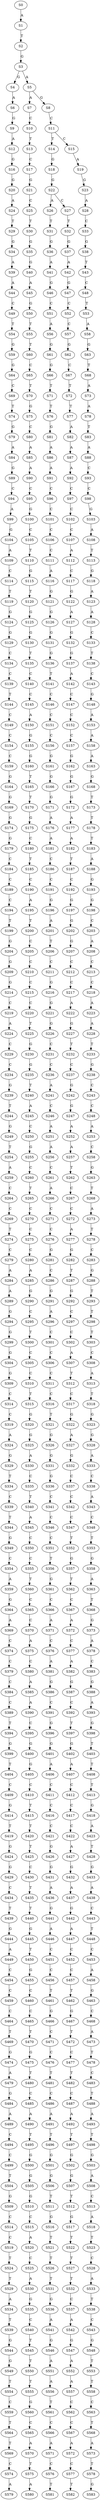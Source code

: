 strict digraph  {
	S0 -> S1 [ label = A ];
	S1 -> S2 [ label = T ];
	S2 -> S3 [ label = G ];
	S3 -> S4 [ label = G ];
	S3 -> S5 [ label = A ];
	S4 -> S6 [ label = A ];
	S5 -> S7 [ label = A ];
	S5 -> S8 [ label = G ];
	S6 -> S9 [ label = G ];
	S7 -> S10 [ label = C ];
	S8 -> S11 [ label = C ];
	S9 -> S12 [ label = A ];
	S10 -> S13 [ label = T ];
	S11 -> S14 [ label = T ];
	S11 -> S15 [ label = C ];
	S12 -> S16 [ label = G ];
	S13 -> S17 [ label = C ];
	S14 -> S18 [ label = G ];
	S15 -> S19 [ label = A ];
	S16 -> S20 [ label = G ];
	S17 -> S21 [ label = G ];
	S18 -> S22 [ label = G ];
	S19 -> S23 [ label = G ];
	S20 -> S24 [ label = A ];
	S21 -> S25 [ label = C ];
	S22 -> S26 [ label = A ];
	S22 -> S27 [ label = C ];
	S23 -> S28 [ label = A ];
	S24 -> S29 [ label = T ];
	S25 -> S30 [ label = T ];
	S26 -> S31 [ label = T ];
	S27 -> S32 [ label = T ];
	S28 -> S33 [ label = C ];
	S29 -> S34 [ label = G ];
	S30 -> S35 [ label = G ];
	S31 -> S36 [ label = G ];
	S32 -> S37 [ label = G ];
	S33 -> S38 [ label = G ];
	S34 -> S39 [ label = A ];
	S35 -> S40 [ label = G ];
	S36 -> S41 [ label = A ];
	S37 -> S42 [ label = A ];
	S38 -> S43 [ label = T ];
	S39 -> S44 [ label = A ];
	S40 -> S45 [ label = A ];
	S41 -> S46 [ label = G ];
	S42 -> S47 [ label = G ];
	S43 -> S48 [ label = C ];
	S44 -> S49 [ label = C ];
	S45 -> S50 [ label = G ];
	S46 -> S51 [ label = C ];
	S47 -> S52 [ label = C ];
	S48 -> S53 [ label = T ];
	S49 -> S54 [ label = T ];
	S50 -> S55 [ label = T ];
	S51 -> S56 [ label = A ];
	S52 -> S57 [ label = C ];
	S53 -> S58 [ label = A ];
	S54 -> S59 [ label = G ];
	S55 -> S60 [ label = T ];
	S56 -> S61 [ label = G ];
	S57 -> S62 [ label = G ];
	S58 -> S63 [ label = G ];
	S59 -> S64 [ label = G ];
	S60 -> S65 [ label = C ];
	S61 -> S66 [ label = G ];
	S62 -> S67 [ label = C ];
	S63 -> S68 [ label = T ];
	S64 -> S69 [ label = C ];
	S65 -> S70 [ label = T ];
	S66 -> S71 [ label = T ];
	S67 -> S72 [ label = T ];
	S68 -> S73 [ label = A ];
	S69 -> S74 [ label = T ];
	S70 -> S75 [ label = G ];
	S71 -> S76 [ label = T ];
	S72 -> S77 [ label = T ];
	S73 -> S78 [ label = A ];
	S74 -> S79 [ label = G ];
	S75 -> S80 [ label = C ];
	S76 -> S81 [ label = G ];
	S77 -> S82 [ label = A ];
	S78 -> S83 [ label = T ];
	S79 -> S84 [ label = A ];
	S80 -> S85 [ label = A ];
	S81 -> S86 [ label = A ];
	S82 -> S87 [ label = A ];
	S83 -> S88 [ label = A ];
	S84 -> S89 [ label = G ];
	S85 -> S90 [ label = A ];
	S86 -> S91 [ label = A ];
	S87 -> S92 [ label = A ];
	S88 -> S93 [ label = C ];
	S89 -> S94 [ label = C ];
	S90 -> S95 [ label = C ];
	S91 -> S96 [ label = C ];
	S92 -> S97 [ label = C ];
	S93 -> S98 [ label = C ];
	S94 -> S99 [ label = A ];
	S95 -> S100 [ label = G ];
	S96 -> S101 [ label = C ];
	S97 -> S102 [ label = C ];
	S98 -> S103 [ label = G ];
	S99 -> S104 [ label = G ];
	S100 -> S105 [ label = C ];
	S101 -> S106 [ label = C ];
	S102 -> S107 [ label = C ];
	S103 -> S108 [ label = A ];
	S104 -> S109 [ label = A ];
	S105 -> S110 [ label = T ];
	S106 -> S111 [ label = C ];
	S107 -> S112 [ label = A ];
	S108 -> S113 [ label = T ];
	S109 -> S114 [ label = C ];
	S110 -> S115 [ label = G ];
	S111 -> S116 [ label = A ];
	S112 -> S117 [ label = C ];
	S113 -> S118 [ label = G ];
	S114 -> S119 [ label = T ];
	S115 -> S120 [ label = T ];
	S116 -> S121 [ label = G ];
	S117 -> S122 [ label = G ];
	S118 -> S123 [ label = A ];
	S119 -> S124 [ label = G ];
	S120 -> S125 [ label = G ];
	S121 -> S126 [ label = G ];
	S122 -> S127 [ label = A ];
	S123 -> S128 [ label = A ];
	S124 -> S129 [ label = G ];
	S125 -> S130 [ label = G ];
	S126 -> S131 [ label = G ];
	S127 -> S132 [ label = G ];
	S128 -> S133 [ label = C ];
	S129 -> S134 [ label = C ];
	S130 -> S135 [ label = T ];
	S131 -> S136 [ label = G ];
	S132 -> S137 [ label = G ];
	S133 -> S138 [ label = T ];
	S134 -> S139 [ label = C ];
	S135 -> S140 [ label = C ];
	S136 -> S141 [ label = T ];
	S137 -> S142 [ label = A ];
	S138 -> S143 [ label = C ];
	S139 -> S144 [ label = T ];
	S140 -> S145 [ label = C ];
	S141 -> S146 [ label = C ];
	S142 -> S147 [ label = C ];
	S143 -> S148 [ label = G ];
	S144 -> S149 [ label = C ];
	S145 -> S150 [ label = A ];
	S146 -> S151 [ label = C ];
	S147 -> S152 [ label = C ];
	S148 -> S153 [ label = A ];
	S149 -> S154 [ label = C ];
	S150 -> S155 [ label = G ];
	S151 -> S156 [ label = C ];
	S152 -> S157 [ label = C ];
	S153 -> S158 [ label = A ];
	S154 -> S159 [ label = C ];
	S155 -> S160 [ label = G ];
	S156 -> S161 [ label = G ];
	S157 -> S162 [ label = G ];
	S158 -> S163 [ label = A ];
	S159 -> S164 [ label = G ];
	S160 -> S165 [ label = T ];
	S161 -> S166 [ label = G ];
	S162 -> S167 [ label = G ];
	S163 -> S168 [ label = G ];
	S164 -> S169 [ label = G ];
	S165 -> S170 [ label = T ];
	S166 -> S171 [ label = G ];
	S167 -> S172 [ label = G ];
	S168 -> S173 [ label = T ];
	S169 -> S174 [ label = G ];
	S170 -> S175 [ label = G ];
	S171 -> S176 [ label = A ];
	S172 -> S177 [ label = A ];
	S173 -> S178 [ label = T ];
	S174 -> S179 [ label = G ];
	S175 -> S180 [ label = C ];
	S176 -> S181 [ label = A ];
	S177 -> S182 [ label = A ];
	S178 -> S183 [ label = T ];
	S179 -> S184 [ label = C ];
	S180 -> S185 [ label = T ];
	S181 -> S186 [ label = C ];
	S182 -> S187 [ label = T ];
	S183 -> S188 [ label = A ];
	S184 -> S189 [ label = C ];
	S185 -> S190 [ label = C ];
	S186 -> S191 [ label = C ];
	S187 -> S192 [ label = C ];
	S188 -> S193 [ label = G ];
	S189 -> S194 [ label = C ];
	S190 -> S195 [ label = A ];
	S191 -> S196 [ label = G ];
	S192 -> S197 [ label = G ];
	S193 -> S198 [ label = G ];
	S194 -> S199 [ label = T ];
	S195 -> S200 [ label = T ];
	S196 -> S201 [ label = A ];
	S197 -> S202 [ label = G ];
	S198 -> S203 [ label = C ];
	S199 -> S204 [ label = G ];
	S200 -> S205 [ label = C ];
	S201 -> S206 [ label = T ];
	S202 -> S207 [ label = G ];
	S203 -> S208 [ label = A ];
	S204 -> S209 [ label = G ];
	S205 -> S210 [ label = C ];
	S206 -> S211 [ label = C ];
	S207 -> S212 [ label = C ];
	S208 -> S213 [ label = C ];
	S209 -> S214 [ label = G ];
	S210 -> S215 [ label = C ];
	S211 -> S216 [ label = G ];
	S212 -> S217 [ label = C ];
	S213 -> S218 [ label = C ];
	S214 -> S219 [ label = C ];
	S215 -> S220 [ label = C ];
	S216 -> S221 [ label = G ];
	S217 -> S222 [ label = A ];
	S218 -> S223 [ label = A ];
	S219 -> S224 [ label = A ];
	S220 -> S225 [ label = T ];
	S221 -> S226 [ label = G ];
	S222 -> S227 [ label = G ];
	S223 -> S228 [ label = A ];
	S224 -> S229 [ label = C ];
	S225 -> S230 [ label = G ];
	S226 -> S231 [ label = C ];
	S227 -> S232 [ label = T ];
	S228 -> S233 [ label = T ];
	S229 -> S234 [ label = C ];
	S230 -> S235 [ label = G ];
	S231 -> S236 [ label = C ];
	S232 -> S237 [ label = C ];
	S233 -> S238 [ label = G ];
	S234 -> S239 [ label = G ];
	S235 -> S240 [ label = T ];
	S236 -> S241 [ label = A ];
	S237 -> S242 [ label = G ];
	S238 -> S243 [ label = C ];
	S239 -> S244 [ label = T ];
	S240 -> S245 [ label = A ];
	S241 -> S246 [ label = C ];
	S242 -> S247 [ label = G ];
	S243 -> S248 [ label = C ];
	S244 -> S249 [ label = G ];
	S245 -> S250 [ label = C ];
	S246 -> S251 [ label = A ];
	S247 -> S252 [ label = A ];
	S248 -> S253 [ label = A ];
	S249 -> S254 [ label = T ];
	S250 -> S255 [ label = G ];
	S251 -> S256 [ label = A ];
	S252 -> S257 [ label = A ];
	S253 -> S258 [ label = C ];
	S254 -> S259 [ label = A ];
	S255 -> S260 [ label = C ];
	S256 -> S261 [ label = C ];
	S257 -> S262 [ label = T ];
	S258 -> S263 [ label = G ];
	S259 -> S264 [ label = C ];
	S260 -> S265 [ label = T ];
	S261 -> S266 [ label = A ];
	S262 -> S267 [ label = C ];
	S263 -> S268 [ label = T ];
	S264 -> S269 [ label = C ];
	S265 -> S270 [ label = C ];
	S266 -> S271 [ label = C ];
	S267 -> S272 [ label = C ];
	S268 -> S273 [ label = A ];
	S269 -> S274 [ label = T ];
	S270 -> S275 [ label = C ];
	S271 -> S276 [ label = C ];
	S272 -> S277 [ label = A ];
	S273 -> S278 [ label = T ];
	S274 -> S279 [ label = C ];
	S275 -> S280 [ label = C ];
	S276 -> S281 [ label = G ];
	S277 -> S282 [ label = G ];
	S278 -> S283 [ label = C ];
	S279 -> S284 [ label = A ];
	S280 -> S285 [ label = A ];
	S281 -> S286 [ label = C ];
	S282 -> S287 [ label = T ];
	S283 -> S288 [ label = G ];
	S284 -> S289 [ label = A ];
	S285 -> S290 [ label = G ];
	S286 -> S291 [ label = G ];
	S287 -> S292 [ label = G ];
	S288 -> S293 [ label = T ];
	S289 -> S294 [ label = G ];
	S290 -> S295 [ label = C ];
	S291 -> S296 [ label = A ];
	S292 -> S297 [ label = C ];
	S293 -> S298 [ label = T ];
	S294 -> S299 [ label = G ];
	S295 -> S300 [ label = T ];
	S296 -> S301 [ label = C ];
	S297 -> S302 [ label = C ];
	S298 -> S303 [ label = T ];
	S299 -> S304 [ label = G ];
	S300 -> S305 [ label = C ];
	S301 -> S306 [ label = C ];
	S302 -> S307 [ label = A ];
	S303 -> S308 [ label = C ];
	S304 -> S309 [ label = G ];
	S305 -> S310 [ label = C ];
	S306 -> S311 [ label = C ];
	S307 -> S312 [ label = T ];
	S308 -> S313 [ label = A ];
	S309 -> S314 [ label = C ];
	S310 -> S315 [ label = T ];
	S311 -> S316 [ label = C ];
	S312 -> S317 [ label = C ];
	S313 -> S318 [ label = T ];
	S314 -> S319 [ label = C ];
	S315 -> S320 [ label = G ];
	S316 -> S321 [ label = T ];
	S317 -> S322 [ label = G ];
	S318 -> S323 [ label = G ];
	S319 -> S324 [ label = A ];
	S320 -> S325 [ label = G ];
	S321 -> S326 [ label = G ];
	S322 -> S327 [ label = A ];
	S323 -> S328 [ label = G ];
	S324 -> S329 [ label = G ];
	S325 -> S330 [ label = A ];
	S326 -> S331 [ label = G ];
	S327 -> S332 [ label = G ];
	S328 -> S333 [ label = A ];
	S329 -> S334 [ label = T ];
	S330 -> S335 [ label = C ];
	S331 -> S336 [ label = G ];
	S332 -> S337 [ label = C ];
	S333 -> S338 [ label = C ];
	S334 -> S339 [ label = C ];
	S335 -> S340 [ label = T ];
	S336 -> S341 [ label = C ];
	S337 -> S342 [ label = C ];
	S338 -> S343 [ label = A ];
	S339 -> S344 [ label = T ];
	S340 -> S345 [ label = A ];
	S341 -> S346 [ label = C ];
	S342 -> S347 [ label = C ];
	S343 -> S348 [ label = C ];
	S344 -> S349 [ label = G ];
	S345 -> S350 [ label = C ];
	S346 -> S351 [ label = C ];
	S347 -> S352 [ label = T ];
	S348 -> S353 [ label = T ];
	S349 -> S354 [ label = C ];
	S350 -> S355 [ label = C ];
	S351 -> S356 [ label = T ];
	S352 -> S357 [ label = G ];
	S353 -> S358 [ label = G ];
	S354 -> S359 [ label = A ];
	S355 -> S360 [ label = T ];
	S356 -> S361 [ label = G ];
	S357 -> S362 [ label = T ];
	S358 -> S363 [ label = A ];
	S359 -> S364 [ label = G ];
	S360 -> S365 [ label = C ];
	S361 -> S366 [ label = C ];
	S362 -> S367 [ label = C ];
	S363 -> S368 [ label = T ];
	S364 -> S369 [ label = A ];
	S365 -> S370 [ label = C ];
	S366 -> S371 [ label = A ];
	S367 -> S372 [ label = A ];
	S368 -> S373 [ label = G ];
	S369 -> S374 [ label = C ];
	S370 -> S375 [ label = A ];
	S371 -> S376 [ label = C ];
	S372 -> S377 [ label = C ];
	S373 -> S378 [ label = A ];
	S374 -> S379 [ label = C ];
	S375 -> S380 [ label = C ];
	S376 -> S381 [ label = A ];
	S377 -> S382 [ label = A ];
	S378 -> S383 [ label = C ];
	S379 -> S384 [ label = C ];
	S380 -> S385 [ label = A ];
	S381 -> S386 [ label = G ];
	S382 -> S387 [ label = G ];
	S383 -> S388 [ label = G ];
	S384 -> S389 [ label = C ];
	S385 -> S390 [ label = A ];
	S386 -> S391 [ label = C ];
	S387 -> S392 [ label = C ];
	S388 -> S393 [ label = A ];
	S389 -> S394 [ label = T ];
	S390 -> S395 [ label = C ];
	S391 -> S396 [ label = G ];
	S392 -> S397 [ label = T ];
	S393 -> S398 [ label = G ];
	S394 -> S399 [ label = G ];
	S395 -> S400 [ label = G ];
	S396 -> S401 [ label = G ];
	S397 -> S402 [ label = G ];
	S398 -> S403 [ label = T ];
	S399 -> S404 [ label = T ];
	S400 -> S405 [ label = G ];
	S401 -> S406 [ label = A ];
	S402 -> S407 [ label = A ];
	S403 -> S408 [ label = T ];
	S404 -> S409 [ label = C ];
	S405 -> S410 [ label = C ];
	S406 -> S411 [ label = C ];
	S407 -> S412 [ label = C ];
	S408 -> S413 [ label = T ];
	S409 -> S414 [ label = G ];
	S410 -> S415 [ label = T ];
	S411 -> S416 [ label = C ];
	S412 -> S417 [ label = C ];
	S413 -> S418 [ label = G ];
	S414 -> S419 [ label = T ];
	S415 -> S420 [ label = T ];
	S416 -> S421 [ label = C ];
	S417 -> S422 [ label = C ];
	S418 -> S423 [ label = A ];
	S419 -> S424 [ label = G ];
	S420 -> S425 [ label = T ];
	S421 -> S426 [ label = G ];
	S422 -> S427 [ label = A ];
	S423 -> S428 [ label = T ];
	S424 -> S429 [ label = G ];
	S425 -> S430 [ label = C ];
	S426 -> S431 [ label = G ];
	S427 -> S432 [ label = G ];
	S428 -> S433 [ label = G ];
	S429 -> S434 [ label = C ];
	S430 -> S435 [ label = T ];
	S431 -> S436 [ label = A ];
	S432 -> S437 [ label = A ];
	S433 -> S438 [ label = A ];
	S434 -> S439 [ label = T ];
	S435 -> S440 [ label = T ];
	S436 -> S441 [ label = G ];
	S437 -> S442 [ label = G ];
	S438 -> S443 [ label = C ];
	S439 -> S444 [ label = G ];
	S440 -> S445 [ label = G ];
	S441 -> S446 [ label = A ];
	S442 -> S447 [ label = A ];
	S443 -> S448 [ label = T ];
	S444 -> S449 [ label = A ];
	S445 -> S450 [ label = T ];
	S446 -> S451 [ label = C ];
	S447 -> S452 [ label = C ];
	S448 -> S453 [ label = C ];
	S449 -> S454 [ label = C ];
	S450 -> S455 [ label = G ];
	S451 -> S456 [ label = C ];
	S452 -> S457 [ label = C ];
	S453 -> S458 [ label = A ];
	S454 -> S459 [ label = C ];
	S455 -> S460 [ label = C ];
	S456 -> S461 [ label = T ];
	S457 -> S462 [ label = T ];
	S458 -> S463 [ label = G ];
	S459 -> S464 [ label = C ];
	S460 -> S465 [ label = C ];
	S461 -> S466 [ label = G ];
	S462 -> S467 [ label = G ];
	S463 -> S468 [ label = C ];
	S464 -> S469 [ label = T ];
	S465 -> S470 [ label = T ];
	S466 -> S471 [ label = C ];
	S467 -> S472 [ label = T ];
	S468 -> S473 [ label = A ];
	S469 -> S474 [ label = G ];
	S470 -> S475 [ label = G ];
	S471 -> S476 [ label = C ];
	S472 -> S477 [ label = C ];
	S473 -> S478 [ label = T ];
	S474 -> S479 [ label = A ];
	S475 -> S480 [ label = T ];
	S476 -> S481 [ label = T ];
	S477 -> S482 [ label = T ];
	S478 -> S483 [ label = C ];
	S479 -> S484 [ label = G ];
	S480 -> S485 [ label = C ];
	S481 -> S486 [ label = C ];
	S482 -> S487 [ label = C ];
	S483 -> S488 [ label = T ];
	S484 -> S489 [ label = A ];
	S485 -> S490 [ label = A ];
	S486 -> S491 [ label = A ];
	S487 -> S492 [ label = A ];
	S488 -> S493 [ label = A ];
	S489 -> S494 [ label = C ];
	S490 -> S495 [ label = T ];
	S491 -> S496 [ label = T ];
	S492 -> S497 [ label = T ];
	S493 -> S498 [ label = T ];
	S494 -> S499 [ label = C ];
	S495 -> S500 [ label = G ];
	S496 -> S501 [ label = G ];
	S497 -> S502 [ label = G ];
	S498 -> S503 [ label = G ];
	S499 -> S504 [ label = T ];
	S500 -> S505 [ label = G ];
	S501 -> S506 [ label = G ];
	S502 -> S507 [ label = G ];
	S503 -> S508 [ label = A ];
	S504 -> S509 [ label = G ];
	S505 -> S510 [ label = G ];
	S506 -> S511 [ label = T ];
	S507 -> S512 [ label = T ];
	S508 -> S513 [ label = C ];
	S509 -> S514 [ label = C ];
	S510 -> S515 [ label = C ];
	S511 -> S516 [ label = G ];
	S512 -> S517 [ label = G ];
	S513 -> S518 [ label = A ];
	S514 -> S519 [ label = C ];
	S515 -> S520 [ label = A ];
	S516 -> S521 [ label = T ];
	S517 -> S522 [ label = T ];
	S518 -> S523 [ label = T ];
	S519 -> S524 [ label = T ];
	S520 -> S525 [ label = C ];
	S521 -> S526 [ label = T ];
	S522 -> S527 [ label = T ];
	S523 -> S528 [ label = C ];
	S524 -> S529 [ label = T ];
	S525 -> S530 [ label = A ];
	S526 -> S531 [ label = T ];
	S527 -> S532 [ label = T ];
	S528 -> S533 [ label = A ];
	S529 -> S534 [ label = A ];
	S530 -> S535 [ label = G ];
	S531 -> S536 [ label = G ];
	S532 -> S537 [ label = C ];
	S533 -> S538 [ label = T ];
	S534 -> S539 [ label = T ];
	S535 -> S540 [ label = C ];
	S536 -> S541 [ label = A ];
	S537 -> S542 [ label = A ];
	S538 -> S543 [ label = C ];
	S539 -> S544 [ label = G ];
	S540 -> S545 [ label = T ];
	S541 -> S546 [ label = G ];
	S542 -> S547 [ label = G ];
	S543 -> S548 [ label = G ];
	S544 -> S549 [ label = G ];
	S545 -> S550 [ label = T ];
	S546 -> S551 [ label = A ];
	S547 -> S552 [ label = A ];
	S548 -> S553 [ label = T ];
	S549 -> S554 [ label = T ];
	S550 -> S555 [ label = T ];
	S551 -> S556 [ label = A ];
	S552 -> S557 [ label = A ];
	S553 -> S558 [ label = T ];
	S554 -> S559 [ label = C ];
	S555 -> S560 [ label = G ];
	S556 -> S561 [ label = T ];
	S557 -> S562 [ label = C ];
	S558 -> S563 [ label = C ];
	S559 -> S564 [ label = T ];
	S560 -> S565 [ label = C ];
	S561 -> S566 [ label = C ];
	S562 -> S567 [ label = C ];
	S563 -> S568 [ label = T ];
	S564 -> S569 [ label = T ];
	S565 -> S570 [ label = A ];
	S566 -> S571 [ label = A ];
	S567 -> S572 [ label = A ];
	S568 -> S573 [ label = A ];
	S569 -> S574 [ label = C ];
	S570 -> S575 [ label = T ];
	S571 -> S576 [ label = C ];
	S572 -> S577 [ label = C ];
	S573 -> S578 [ label = T ];
	S574 -> S579 [ label = A ];
	S575 -> S580 [ label = A ];
	S576 -> S581 [ label = T ];
	S577 -> S582 [ label = T ];
	S578 -> S583 [ label = G ];
}
